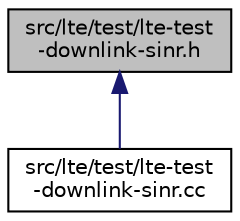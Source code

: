 digraph "src/lte/test/lte-test-downlink-sinr.h"
{
 // LATEX_PDF_SIZE
  edge [fontname="Helvetica",fontsize="10",labelfontname="Helvetica",labelfontsize="10"];
  node [fontname="Helvetica",fontsize="10",shape=record];
  Node1 [label="src/lte/test/lte-test\l-downlink-sinr.h",height=0.2,width=0.4,color="black", fillcolor="grey75", style="filled", fontcolor="black",tooltip=" "];
  Node1 -> Node2 [dir="back",color="midnightblue",fontsize="10",style="solid",fontname="Helvetica"];
  Node2 [label="src/lte/test/lte-test\l-downlink-sinr.cc",height=0.2,width=0.4,color="black", fillcolor="white", style="filled",URL="$lte-test-downlink-sinr_8cc.html",tooltip=" "];
}
